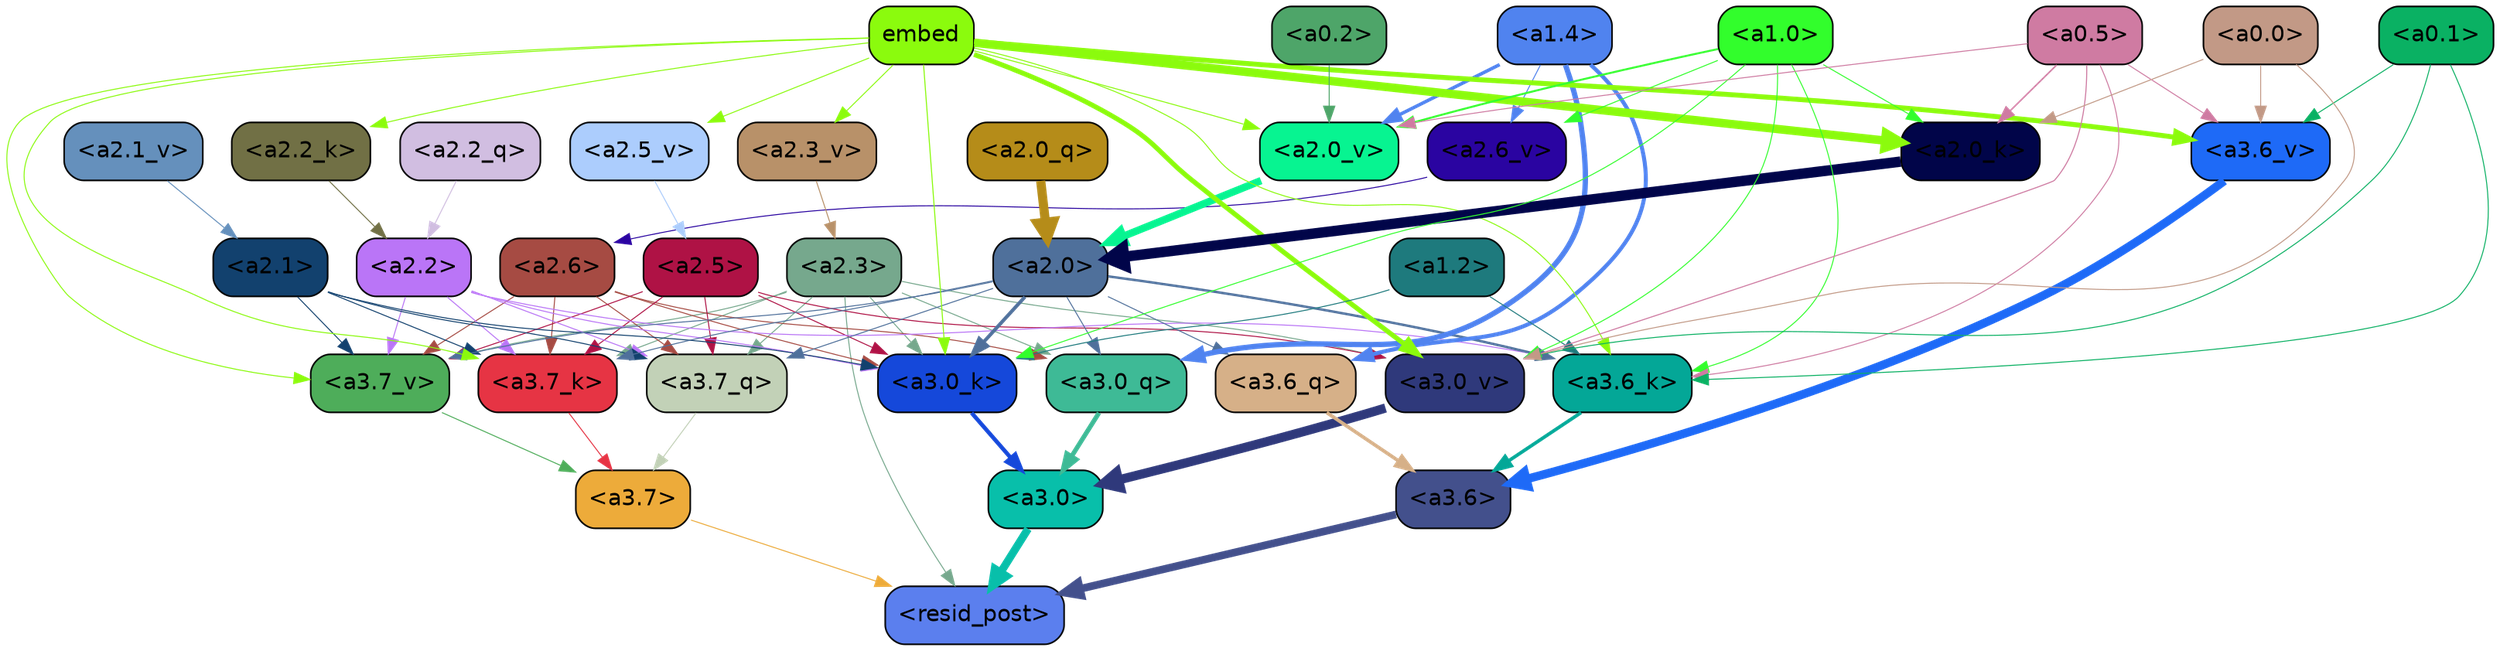 strict digraph "" {
	graph [bgcolor=transparent,
		layout=dot,
		overlap=false,
		splines=true
	];
	"<a3.7>"	[color=black,
		fillcolor="#edab3a",
		fontname=Helvetica,
		shape=box,
		style="filled, rounded"];
	"<resid_post>"	[color=black,
		fillcolor="#5b7fee",
		fontname=Helvetica,
		shape=box,
		style="filled, rounded"];
	"<a3.7>" -> "<resid_post>"	[color="#edab3a",
		penwidth=0.6];
	"<a3.6>"	[color=black,
		fillcolor="#43508c",
		fontname=Helvetica,
		shape=box,
		style="filled, rounded"];
	"<a3.6>" -> "<resid_post>"	[color="#43508c",
		penwidth=4.7534414529800415];
	"<a3.0>"	[color=black,
		fillcolor="#08bfaa",
		fontname=Helvetica,
		shape=box,
		style="filled, rounded"];
	"<a3.0>" -> "<resid_post>"	[color="#08bfaa",
		penwidth=4.898576855659485];
	"<a2.3>"	[color=black,
		fillcolor="#76a88d",
		fontname=Helvetica,
		shape=box,
		style="filled, rounded"];
	"<a2.3>" -> "<resid_post>"	[color="#76a88d",
		penwidth=0.6];
	"<a3.7_q>"	[color=black,
		fillcolor="#c2d1b7",
		fontname=Helvetica,
		shape=box,
		style="filled, rounded"];
	"<a2.3>" -> "<a3.7_q>"	[color="#76a88d",
		penwidth=0.6];
	"<a3.0_q>"	[color=black,
		fillcolor="#3eba96",
		fontname=Helvetica,
		shape=box,
		style="filled, rounded"];
	"<a2.3>" -> "<a3.0_q>"	[color="#76a88d",
		penwidth=0.6];
	"<a3.7_k>"	[color=black,
		fillcolor="#e63444",
		fontname=Helvetica,
		shape=box,
		style="filled, rounded"];
	"<a2.3>" -> "<a3.7_k>"	[color="#76a88d",
		penwidth=0.6];
	"<a3.0_k>"	[color=black,
		fillcolor="#1548da",
		fontname=Helvetica,
		shape=box,
		style="filled, rounded"];
	"<a2.3>" -> "<a3.0_k>"	[color="#76a88d",
		penwidth=0.6];
	"<a3.7_v>"	[color=black,
		fillcolor="#4ead5a",
		fontname=Helvetica,
		shape=box,
		style="filled, rounded"];
	"<a2.3>" -> "<a3.7_v>"	[color="#76a88d",
		penwidth=0.6];
	"<a3.0_v>"	[color=black,
		fillcolor="#2f397b",
		fontname=Helvetica,
		shape=box,
		style="filled, rounded"];
	"<a2.3>" -> "<a3.0_v>"	[color="#76a88d",
		penwidth=0.6];
	"<a3.7_q>" -> "<a3.7>"	[color="#c2d1b7",
		penwidth=0.6];
	"<a3.6_q>"	[color=black,
		fillcolor="#d6b088",
		fontname=Helvetica,
		shape=box,
		style="filled, rounded"];
	"<a3.6_q>" -> "<a3.6>"	[color="#d6b088",
		penwidth=2.160832464694977];
	"<a3.0_q>" -> "<a3.0>"	[color="#3eba96",
		penwidth=2.870753765106201];
	"<a3.7_k>" -> "<a3.7>"	[color="#e63444",
		penwidth=0.6];
	"<a3.6_k>"	[color=black,
		fillcolor="#04a797",
		fontname=Helvetica,
		shape=box,
		style="filled, rounded"];
	"<a3.6_k>" -> "<a3.6>"	[color="#04a797",
		penwidth=2.13908451795578];
	"<a3.0_k>" -> "<a3.0>"	[color="#1548da",
		penwidth=2.520303964614868];
	"<a3.7_v>" -> "<a3.7>"	[color="#4ead5a",
		penwidth=0.6];
	"<a3.6_v>"	[color=black,
		fillcolor="#1e6af7",
		fontname=Helvetica,
		shape=box,
		style="filled, rounded"];
	"<a3.6_v>" -> "<a3.6>"	[color="#1e6af7",
		penwidth=5.297133803367615];
	"<a3.0_v>" -> "<a3.0>"	[color="#2f397b",
		penwidth=5.680712580680847];
	"<a2.6>"	[color=black,
		fillcolor="#a64b43",
		fontname=Helvetica,
		shape=box,
		style="filled, rounded"];
	"<a2.6>" -> "<a3.7_q>"	[color="#a64b43",
		penwidth=0.6];
	"<a2.6>" -> "<a3.0_q>"	[color="#a64b43",
		penwidth=0.6];
	"<a2.6>" -> "<a3.7_k>"	[color="#a64b43",
		penwidth=0.6];
	"<a2.6>" -> "<a3.0_k>"	[color="#a64b43",
		penwidth=0.6];
	"<a2.6>" -> "<a3.7_v>"	[color="#a64b43",
		penwidth=0.6];
	"<a2.5>"	[color=black,
		fillcolor="#af1245",
		fontname=Helvetica,
		shape=box,
		style="filled, rounded"];
	"<a2.5>" -> "<a3.7_q>"	[color="#af1245",
		penwidth=0.6];
	"<a2.5>" -> "<a3.7_k>"	[color="#af1245",
		penwidth=0.6];
	"<a2.5>" -> "<a3.0_k>"	[color="#af1245",
		penwidth=0.6];
	"<a2.5>" -> "<a3.7_v>"	[color="#af1245",
		penwidth=0.6];
	"<a2.5>" -> "<a3.0_v>"	[color="#af1245",
		penwidth=0.6];
	"<a2.2>"	[color=black,
		fillcolor="#ba75f7",
		fontname=Helvetica,
		shape=box,
		style="filled, rounded"];
	"<a2.2>" -> "<a3.7_q>"	[color="#ba75f7",
		penwidth=0.6];
	"<a2.2>" -> "<a3.7_k>"	[color="#ba75f7",
		penwidth=0.6];
	"<a2.2>" -> "<a3.6_k>"	[color="#ba75f7",
		penwidth=0.6];
	"<a2.2>" -> "<a3.0_k>"	[color="#ba75f7",
		penwidth=0.6];
	"<a2.2>" -> "<a3.7_v>"	[color="#ba75f7",
		penwidth=0.6];
	"<a2.1>"	[color=black,
		fillcolor="#12416e",
		fontname=Helvetica,
		shape=box,
		style="filled, rounded"];
	"<a2.1>" -> "<a3.7_q>"	[color="#12416e",
		penwidth=0.6];
	"<a2.1>" -> "<a3.7_k>"	[color="#12416e",
		penwidth=0.6];
	"<a2.1>" -> "<a3.0_k>"	[color="#12416e",
		penwidth=0.6];
	"<a2.1>" -> "<a3.7_v>"	[color="#12416e",
		penwidth=0.6];
	"<a2.0>"	[color=black,
		fillcolor="#4f709b",
		fontname=Helvetica,
		shape=box,
		style="filled, rounded"];
	"<a2.0>" -> "<a3.7_q>"	[color="#4f709b",
		penwidth=0.6];
	"<a2.0>" -> "<a3.6_q>"	[color="#4f709b",
		penwidth=0.6];
	"<a2.0>" -> "<a3.0_q>"	[color="#4f709b",
		penwidth=0.6];
	"<a2.0>" -> "<a3.7_k>"	[color="#4f709b",
		penwidth=0.6];
	"<a2.0>" -> "<a3.6_k>"	[color="#4f709b",
		penwidth=1.4957321882247925];
	"<a2.0>" -> "<a3.0_k>"	[color="#4f709b",
		penwidth=2.18752121925354];
	"<a2.0>" -> "<a3.7_v>"	[color="#4f709b",
		penwidth=0.6];
	"<a1.4>"	[color=black,
		fillcolor="#5083ef",
		fontname=Helvetica,
		shape=box,
		style="filled, rounded"];
	"<a1.4>" -> "<a3.6_q>"	[color="#5083ef",
		penwidth=2.4829938411712646];
	"<a1.4>" -> "<a3.0_q>"	[color="#5083ef",
		penwidth=3.299744725227356];
	"<a2.6_v>"	[color=black,
		fillcolor="#2a04a1",
		fontname=Helvetica,
		shape=box,
		style="filled, rounded"];
	"<a1.4>" -> "<a2.6_v>"	[color="#5083ef",
		penwidth=0.6];
	"<a2.0_v>"	[color=black,
		fillcolor="#07f491",
		fontname=Helvetica,
		shape=box,
		style="filled, rounded"];
	"<a1.4>" -> "<a2.0_v>"	[color="#5083ef",
		penwidth=2.092592429369688];
	embed	[color=black,
		fillcolor="#8bfb0d",
		fontname=Helvetica,
		shape=box,
		style="filled, rounded"];
	embed -> "<a3.7_k>"	[color="#8bfb0d",
		penwidth=0.6];
	embed -> "<a3.6_k>"	[color="#8bfb0d",
		penwidth=0.6];
	embed -> "<a3.0_k>"	[color="#8bfb0d",
		penwidth=0.6394047290086746];
	embed -> "<a3.7_v>"	[color="#8bfb0d",
		penwidth=0.6];
	embed -> "<a3.6_v>"	[color="#8bfb0d",
		penwidth=3.067279100418091];
	embed -> "<a3.0_v>"	[color="#8bfb0d",
		penwidth=3.0212591886520386];
	"<a2.2_k>"	[color=black,
		fillcolor="#717045",
		fontname=Helvetica,
		shape=box,
		style="filled, rounded"];
	embed -> "<a2.2_k>"	[color="#8bfb0d",
		penwidth=0.6];
	"<a2.0_k>"	[color=black,
		fillcolor="#010549",
		fontname=Helvetica,
		shape=box,
		style="filled, rounded"];
	embed -> "<a2.0_k>"	[color="#8bfb0d",
		penwidth=5.2180726528167725];
	"<a2.5_v>"	[color=black,
		fillcolor="#accdfd",
		fontname=Helvetica,
		shape=box,
		style="filled, rounded"];
	embed -> "<a2.5_v>"	[color="#8bfb0d",
		penwidth=0.6];
	"<a2.3_v>"	[color=black,
		fillcolor="#b89169",
		fontname=Helvetica,
		shape=box,
		style="filled, rounded"];
	embed -> "<a2.3_v>"	[color="#8bfb0d",
		penwidth=0.6];
	embed -> "<a2.0_v>"	[color="#8bfb0d",
		penwidth=0.6];
	"<a1.2>"	[color=black,
		fillcolor="#1e7a7d",
		fontname=Helvetica,
		shape=box,
		style="filled, rounded"];
	"<a1.2>" -> "<a3.6_k>"	[color="#1e7a7d",
		penwidth=0.6];
	"<a1.2>" -> "<a3.0_k>"	[color="#1e7a7d",
		penwidth=0.6];
	"<a1.0>"	[color=black,
		fillcolor="#32fe2c",
		fontname=Helvetica,
		shape=box,
		style="filled, rounded"];
	"<a1.0>" -> "<a3.6_k>"	[color="#32fe2c",
		penwidth=0.6];
	"<a1.0>" -> "<a3.0_k>"	[color="#32fe2c",
		penwidth=0.6];
	"<a1.0>" -> "<a3.0_v>"	[color="#32fe2c",
		penwidth=0.6];
	"<a1.0>" -> "<a2.0_k>"	[color="#32fe2c",
		penwidth=0.6];
	"<a1.0>" -> "<a2.6_v>"	[color="#32fe2c",
		penwidth=0.6];
	"<a1.0>" -> "<a2.0_v>"	[color="#32fe2c",
		penwidth=1.2132605910301208];
	"<a0.5>"	[color=black,
		fillcolor="#cf7ba2",
		fontname=Helvetica,
		shape=box,
		style="filled, rounded"];
	"<a0.5>" -> "<a3.6_k>"	[color="#cf7ba2",
		penwidth=0.6];
	"<a0.5>" -> "<a3.6_v>"	[color="#cf7ba2",
		penwidth=0.6];
	"<a0.5>" -> "<a3.0_v>"	[color="#cf7ba2",
		penwidth=0.648682102560997];
	"<a0.5>" -> "<a2.0_k>"	[color="#cf7ba2",
		penwidth=0.9236047863960266];
	"<a0.5>" -> "<a2.0_v>"	[color="#cf7ba2",
		penwidth=0.6];
	"<a0.1>"	[color=black,
		fillcolor="#0ab163",
		fontname=Helvetica,
		shape=box,
		style="filled, rounded"];
	"<a0.1>" -> "<a3.6_k>"	[color="#0ab163",
		penwidth=0.6];
	"<a0.1>" -> "<a3.6_v>"	[color="#0ab163",
		penwidth=0.6];
	"<a0.1>" -> "<a3.0_v>"	[color="#0ab163",
		penwidth=0.6];
	"<a0.0>"	[color=black,
		fillcolor="#c29986",
		fontname=Helvetica,
		shape=box,
		style="filled, rounded"];
	"<a0.0>" -> "<a3.6_v>"	[color="#c29986",
		penwidth=0.6];
	"<a0.0>" -> "<a3.0_v>"	[color="#c29986",
		penwidth=0.6];
	"<a0.0>" -> "<a2.0_k>"	[color="#c29986",
		penwidth=0.6];
	"<a2.2_q>"	[color=black,
		fillcolor="#d1bee1",
		fontname=Helvetica,
		shape=box,
		style="filled, rounded"];
	"<a2.2_q>" -> "<a2.2>"	[color="#d1bee1",
		penwidth=0.6];
	"<a2.0_q>"	[color=black,
		fillcolor="#b58c19",
		fontname=Helvetica,
		shape=box,
		style="filled, rounded"];
	"<a2.0_q>" -> "<a2.0>"	[color="#b58c19",
		penwidth=5.681910276412964];
	"<a2.2_k>" -> "<a2.2>"	[color="#717045",
		penwidth=0.6];
	"<a2.0_k>" -> "<a2.0>"	[color="#010549",
		penwidth=6.447777509689331];
	"<a2.6_v>" -> "<a2.6>"	[color="#2a04a1",
		penwidth=0.6];
	"<a2.5_v>" -> "<a2.5>"	[color="#accdfd",
		penwidth=0.6];
	"<a2.3_v>" -> "<a2.3>"	[color="#b89169",
		penwidth=0.6];
	"<a2.1_v>"	[color=black,
		fillcolor="#6590bc",
		fontname=Helvetica,
		shape=box,
		style="filled, rounded"];
	"<a2.1_v>" -> "<a2.1>"	[color="#6590bc",
		penwidth=0.6];
	"<a2.0_v>" -> "<a2.0>"	[color="#07f491",
		penwidth=4.5695202350616455];
	"<a0.2>"	[color=black,
		fillcolor="#4ea569",
		fontname=Helvetica,
		shape=box,
		style="filled, rounded"];
	"<a0.2>" -> "<a2.0_v>"	[color="#4ea569",
		penwidth=0.6];
}
